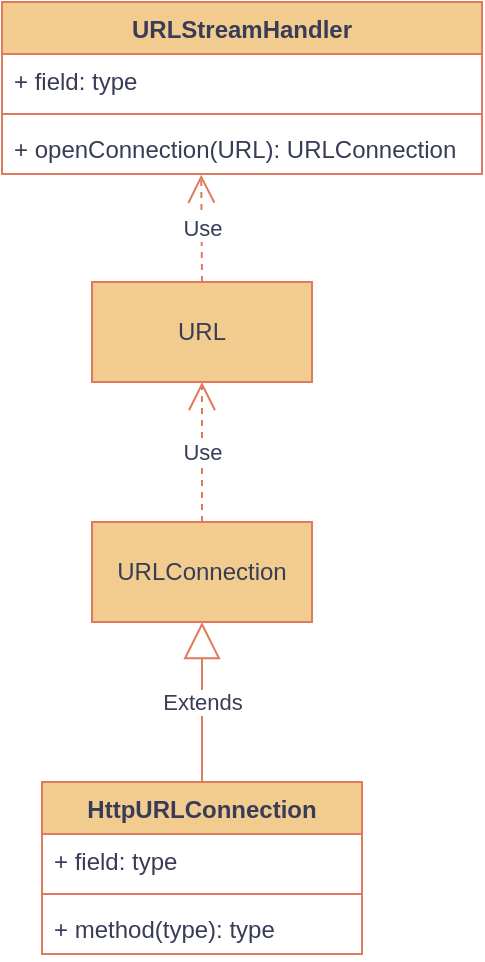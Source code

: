 <mxfile version="22.1.20" type="device">
  <diagram id="IJfrPIQygLzvfmNrUJTp" name="HttpURLConnection">
    <mxGraphModel dx="1050" dy="557" grid="1" gridSize="10" guides="1" tooltips="1" connect="1" arrows="1" fold="1" page="1" pageScale="1" pageWidth="827" pageHeight="1169" math="0" shadow="0">
      <root>
        <mxCell id="0" />
        <mxCell id="1" parent="0" />
        <mxCell id="IGrRnc9im0kXD2q4kyuZ-1" value="HttpURLConnection" style="swimlane;fontStyle=1;align=center;verticalAlign=top;childLayout=stackLayout;horizontal=1;startSize=26;horizontalStack=0;resizeParent=1;resizeParentMax=0;resizeLast=0;collapsible=1;marginBottom=0;whiteSpace=wrap;html=1;strokeColor=#E07A5F;fontColor=#393C56;fillColor=#F2CC8F;" parent="1" vertex="1">
          <mxGeometry x="170" y="530" width="160" height="86" as="geometry" />
        </mxCell>
        <mxCell id="IGrRnc9im0kXD2q4kyuZ-2" value="+ field: type" style="text;strokeColor=none;fillColor=none;align=left;verticalAlign=top;spacingLeft=4;spacingRight=4;overflow=hidden;rotatable=0;points=[[0,0.5],[1,0.5]];portConstraint=eastwest;whiteSpace=wrap;html=1;fontColor=#393C56;" parent="IGrRnc9im0kXD2q4kyuZ-1" vertex="1">
          <mxGeometry y="26" width="160" height="26" as="geometry" />
        </mxCell>
        <mxCell id="IGrRnc9im0kXD2q4kyuZ-3" value="" style="line;strokeWidth=1;fillColor=none;align=left;verticalAlign=middle;spacingTop=-1;spacingLeft=3;spacingRight=3;rotatable=0;labelPosition=right;points=[];portConstraint=eastwest;strokeColor=inherit;fontColor=#393C56;" parent="IGrRnc9im0kXD2q4kyuZ-1" vertex="1">
          <mxGeometry y="52" width="160" height="8" as="geometry" />
        </mxCell>
        <mxCell id="IGrRnc9im0kXD2q4kyuZ-4" value="+ method(type): type" style="text;strokeColor=none;fillColor=none;align=left;verticalAlign=top;spacingLeft=4;spacingRight=4;overflow=hidden;rotatable=0;points=[[0,0.5],[1,0.5]];portConstraint=eastwest;whiteSpace=wrap;html=1;fontColor=#393C56;" parent="IGrRnc9im0kXD2q4kyuZ-1" vertex="1">
          <mxGeometry y="60" width="160" height="26" as="geometry" />
        </mxCell>
        <mxCell id="IGrRnc9im0kXD2q4kyuZ-5" value="URLConnection" style="html=1;whiteSpace=wrap;strokeColor=#E07A5F;fontColor=#393C56;fillColor=#F2CC8F;" parent="1" vertex="1">
          <mxGeometry x="195" y="400" width="110" height="50" as="geometry" />
        </mxCell>
        <mxCell id="IGrRnc9im0kXD2q4kyuZ-6" value="Extends" style="endArrow=block;endSize=16;endFill=0;html=1;rounded=0;strokeColor=#E07A5F;fontColor=#393C56;fillColor=#F2CC8F;exitX=0.5;exitY=0;exitDx=0;exitDy=0;entryX=0.5;entryY=1;entryDx=0;entryDy=0;" parent="1" source="IGrRnc9im0kXD2q4kyuZ-1" target="IGrRnc9im0kXD2q4kyuZ-5" edge="1">
          <mxGeometry width="160" relative="1" as="geometry">
            <mxPoint x="310" y="600" as="sourcePoint" />
            <mxPoint x="470" y="600" as="targetPoint" />
          </mxGeometry>
        </mxCell>
        <mxCell id="IGrRnc9im0kXD2q4kyuZ-7" value="URL" style="html=1;whiteSpace=wrap;strokeColor=#E07A5F;fontColor=#393C56;fillColor=#F2CC8F;" parent="1" vertex="1">
          <mxGeometry x="195" y="280" width="110" height="50" as="geometry" />
        </mxCell>
        <mxCell id="IGrRnc9im0kXD2q4kyuZ-8" value="Use" style="endArrow=open;endSize=12;dashed=1;html=1;rounded=0;strokeColor=#E07A5F;fontColor=#393C56;fillColor=#F2CC8F;exitX=0.5;exitY=0;exitDx=0;exitDy=0;entryX=0.5;entryY=1;entryDx=0;entryDy=0;" parent="1" source="IGrRnc9im0kXD2q4kyuZ-5" target="IGrRnc9im0kXD2q4kyuZ-7" edge="1">
          <mxGeometry width="160" relative="1" as="geometry">
            <mxPoint x="310" y="400" as="sourcePoint" />
            <mxPoint x="470" y="400" as="targetPoint" />
          </mxGeometry>
        </mxCell>
        <mxCell id="IGrRnc9im0kXD2q4kyuZ-10" value="Use" style="endArrow=open;endSize=12;dashed=1;html=1;rounded=0;strokeColor=#E07A5F;fontColor=#393C56;fillColor=#F2CC8F;exitX=0.5;exitY=0;exitDx=0;exitDy=0;entryX=0.415;entryY=1.013;entryDx=0;entryDy=0;entryPerimeter=0;" parent="1" target="IGrRnc9im0kXD2q4kyuZ-14" edge="1">
          <mxGeometry width="160" relative="1" as="geometry">
            <mxPoint x="250" y="280" as="sourcePoint" />
            <mxPoint x="252.48" y="179.406" as="targetPoint" />
            <mxPoint as="offset" />
          </mxGeometry>
        </mxCell>
        <mxCell id="IGrRnc9im0kXD2q4kyuZ-11" value="URLStreamHandler" style="swimlane;fontStyle=1;align=center;verticalAlign=top;childLayout=stackLayout;horizontal=1;startSize=26;horizontalStack=0;resizeParent=1;resizeParentMax=0;resizeLast=0;collapsible=1;marginBottom=0;whiteSpace=wrap;html=1;strokeColor=#E07A5F;fontColor=#393C56;fillColor=#F2CC8F;" parent="1" vertex="1">
          <mxGeometry x="150" y="140" width="240" height="86" as="geometry" />
        </mxCell>
        <mxCell id="IGrRnc9im0kXD2q4kyuZ-12" value="+ field: type" style="text;strokeColor=none;fillColor=none;align=left;verticalAlign=top;spacingLeft=4;spacingRight=4;overflow=hidden;rotatable=0;points=[[0,0.5],[1,0.5]];portConstraint=eastwest;whiteSpace=wrap;html=1;fontColor=#393C56;" parent="IGrRnc9im0kXD2q4kyuZ-11" vertex="1">
          <mxGeometry y="26" width="240" height="26" as="geometry" />
        </mxCell>
        <mxCell id="IGrRnc9im0kXD2q4kyuZ-13" value="" style="line;strokeWidth=1;fillColor=none;align=left;verticalAlign=middle;spacingTop=-1;spacingLeft=3;spacingRight=3;rotatable=0;labelPosition=right;points=[];portConstraint=eastwest;strokeColor=inherit;fontColor=#393C56;" parent="IGrRnc9im0kXD2q4kyuZ-11" vertex="1">
          <mxGeometry y="52" width="240" height="8" as="geometry" />
        </mxCell>
        <mxCell id="IGrRnc9im0kXD2q4kyuZ-14" value="+ openConnection(URL): URLConnection" style="text;strokeColor=none;fillColor=none;align=left;verticalAlign=top;spacingLeft=4;spacingRight=4;overflow=hidden;rotatable=0;points=[[0,0.5],[1,0.5]];portConstraint=eastwest;whiteSpace=wrap;html=1;fontColor=#393C56;" parent="IGrRnc9im0kXD2q4kyuZ-11" vertex="1">
          <mxGeometry y="60" width="240" height="26" as="geometry" />
        </mxCell>
      </root>
    </mxGraphModel>
  </diagram>
</mxfile>
